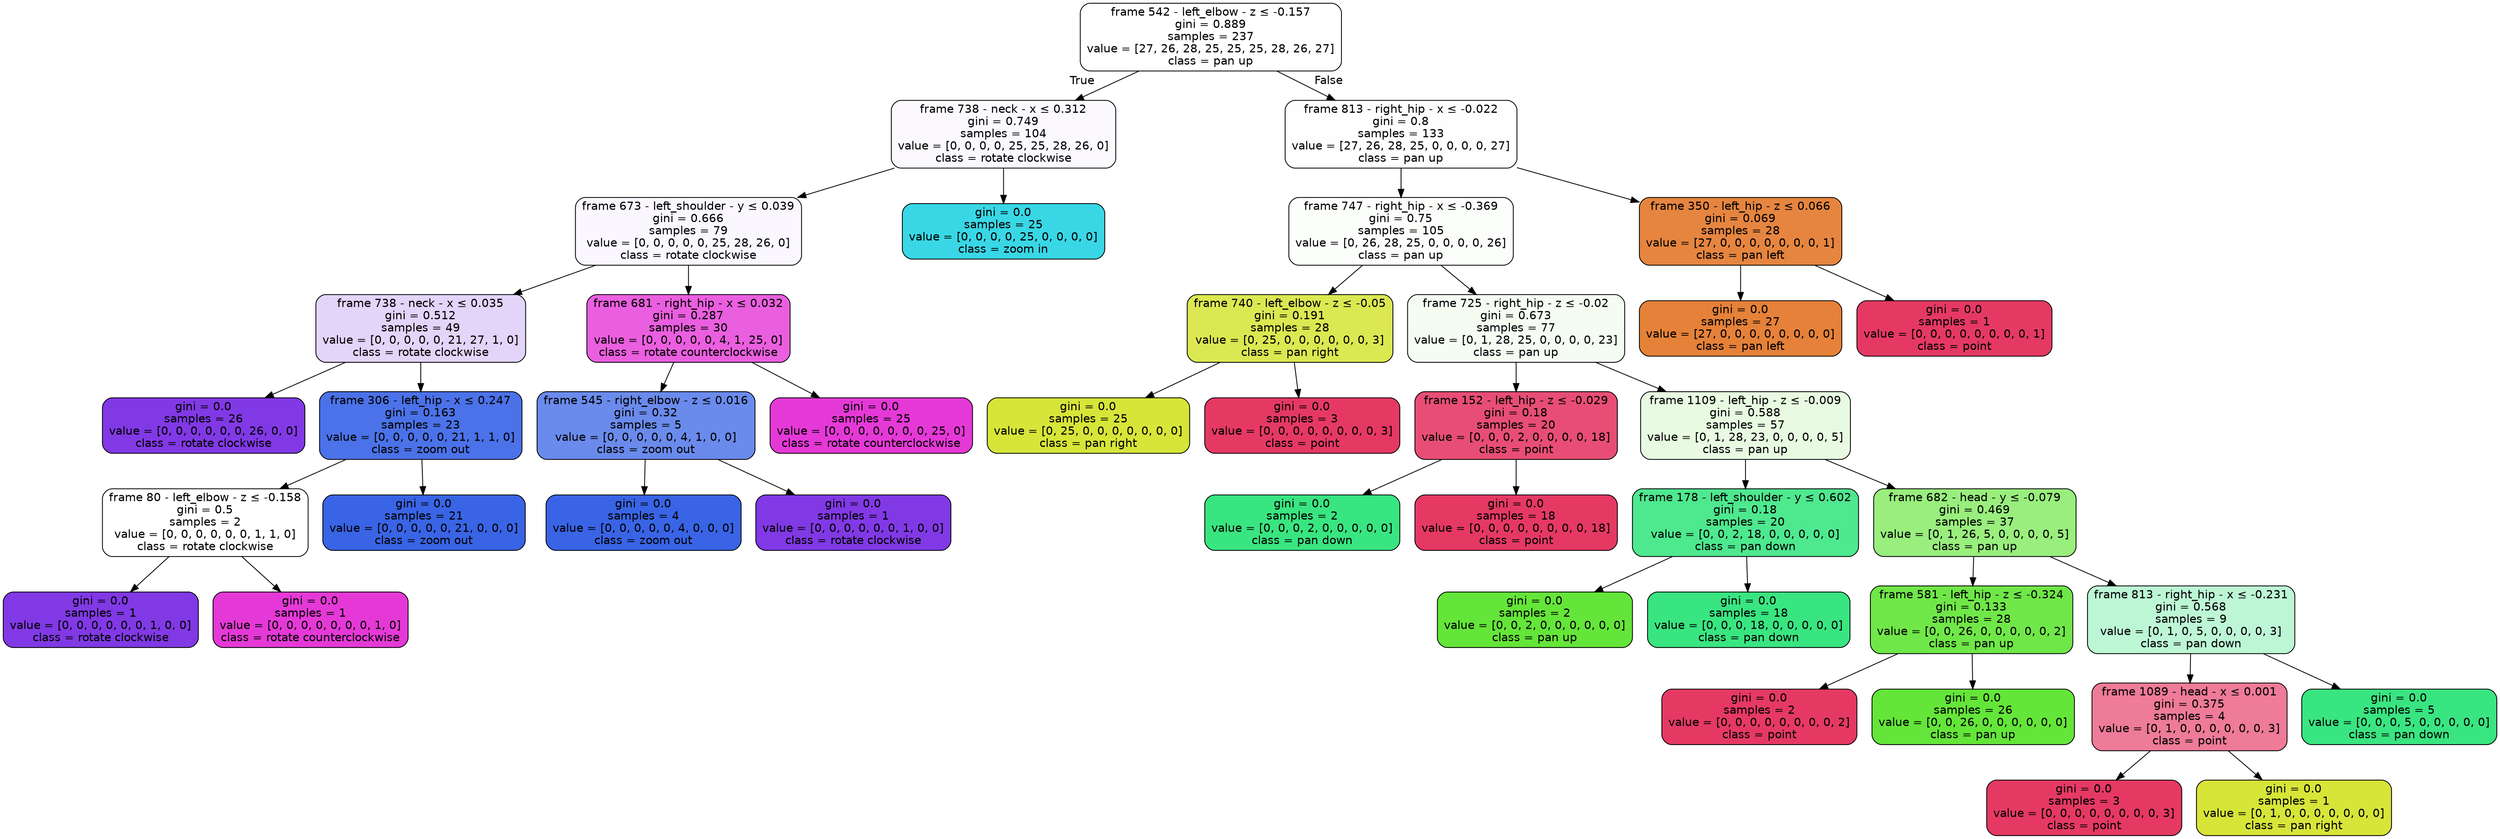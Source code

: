 digraph Tree {
node [shape=box, style="filled, rounded", color="black", fontname=helvetica] ;
edge [fontname=helvetica] ;
0 [label=<frame 542 - left_elbow - z &le; -0.157<br/>gini = 0.889<br/>samples = 237<br/>value = [27, 26, 28, 25, 25, 25, 28, 26, 27]<br/>class = pan up>, fillcolor="#64e53900"] ;
1 [label=<frame 738 - neck - x &le; 0.312<br/>gini = 0.749<br/>samples = 104<br/>value = [0, 0, 0, 0, 25, 25, 28, 26, 0]<br/>class = rotate clockwise>, fillcolor="#8139e507"] ;
0 -> 1 [labeldistance=2.5, labelangle=45, headlabel="True"] ;
2 [label=<frame 673 - left_shoulder - y &le; 0.039<br/>gini = 0.666<br/>samples = 79<br/>value = [0, 0, 0, 0, 0, 25, 28, 26, 0]<br/>class = rotate clockwise>, fillcolor="#8139e50a"] ;
1 -> 2 ;
3 [label=<frame 738 - neck - x &le; 0.035<br/>gini = 0.512<br/>samples = 49<br/>value = [0, 0, 0, 0, 0, 21, 27, 1, 0]<br/>class = rotate clockwise>, fillcolor="#8139e537"] ;
2 -> 3 ;
4 [label=<gini = 0.0<br/>samples = 26<br/>value = [0, 0, 0, 0, 0, 0, 26, 0, 0]<br/>class = rotate clockwise>, fillcolor="#8139e5ff"] ;
3 -> 4 ;
5 [label=<frame 306 - left_hip - x &le; 0.247<br/>gini = 0.163<br/>samples = 23<br/>value = [0, 0, 0, 0, 0, 21, 1, 1, 0]<br/>class = zoom out>, fillcolor="#3964e5e8"] ;
3 -> 5 ;
6 [label=<frame 80 - left_elbow - z &le; -0.158<br/>gini = 0.5<br/>samples = 2<br/>value = [0, 0, 0, 0, 0, 0, 1, 1, 0]<br/>class = rotate clockwise>, fillcolor="#8139e500"] ;
5 -> 6 ;
7 [label=<gini = 0.0<br/>samples = 1<br/>value = [0, 0, 0, 0, 0, 0, 1, 0, 0]<br/>class = rotate clockwise>, fillcolor="#8139e5ff"] ;
6 -> 7 ;
8 [label=<gini = 0.0<br/>samples = 1<br/>value = [0, 0, 0, 0, 0, 0, 0, 1, 0]<br/>class = rotate counterclockwise>, fillcolor="#e539d7ff"] ;
6 -> 8 ;
9 [label=<gini = 0.0<br/>samples = 21<br/>value = [0, 0, 0, 0, 0, 21, 0, 0, 0]<br/>class = zoom out>, fillcolor="#3964e5ff"] ;
5 -> 9 ;
10 [label=<frame 681 - right_hip - x &le; 0.032<br/>gini = 0.287<br/>samples = 30<br/>value = [0, 0, 0, 0, 0, 4, 1, 25, 0]<br/>class = rotate counterclockwise>, fillcolor="#e539d7ce"] ;
2 -> 10 ;
11 [label=<frame 545 - right_elbow - z &le; 0.016<br/>gini = 0.32<br/>samples = 5<br/>value = [0, 0, 0, 0, 0, 4, 1, 0, 0]<br/>class = zoom out>, fillcolor="#3964e5bf"] ;
10 -> 11 ;
12 [label=<gini = 0.0<br/>samples = 4<br/>value = [0, 0, 0, 0, 0, 4, 0, 0, 0]<br/>class = zoom out>, fillcolor="#3964e5ff"] ;
11 -> 12 ;
13 [label=<gini = 0.0<br/>samples = 1<br/>value = [0, 0, 0, 0, 0, 0, 1, 0, 0]<br/>class = rotate clockwise>, fillcolor="#8139e5ff"] ;
11 -> 13 ;
14 [label=<gini = 0.0<br/>samples = 25<br/>value = [0, 0, 0, 0, 0, 0, 0, 25, 0]<br/>class = rotate counterclockwise>, fillcolor="#e539d7ff"] ;
10 -> 14 ;
15 [label=<gini = 0.0<br/>samples = 25<br/>value = [0, 0, 0, 0, 25, 0, 0, 0, 0]<br/>class = zoom in>, fillcolor="#39d7e5ff"] ;
1 -> 15 ;
16 [label=<frame 813 - right_hip - x &le; -0.022<br/>gini = 0.8<br/>samples = 133<br/>value = [27, 26, 28, 25, 0, 0, 0, 0, 27]<br/>class = pan up>, fillcolor="#64e53902"] ;
0 -> 16 [labeldistance=2.5, labelangle=-45, headlabel="False"] ;
17 [label=<frame 747 - right_hip - x &le; -0.369<br/>gini = 0.75<br/>samples = 105<br/>value = [0, 26, 28, 25, 0, 0, 0, 0, 26]<br/>class = pan up>, fillcolor="#64e53906"] ;
16 -> 17 ;
18 [label=<frame 740 - left_elbow - z &le; -0.05<br/>gini = 0.191<br/>samples = 28<br/>value = [0, 25, 0, 0, 0, 0, 0, 0, 3]<br/>class = pan right>, fillcolor="#d7e539e0"] ;
17 -> 18 ;
19 [label=<gini = 0.0<br/>samples = 25<br/>value = [0, 25, 0, 0, 0, 0, 0, 0, 0]<br/>class = pan right>, fillcolor="#d7e539ff"] ;
18 -> 19 ;
20 [label=<gini = 0.0<br/>samples = 3<br/>value = [0, 0, 0, 0, 0, 0, 0, 0, 3]<br/>class = point>, fillcolor="#e53964ff"] ;
18 -> 20 ;
21 [label=<frame 725 - right_hip - z &le; -0.02<br/>gini = 0.673<br/>samples = 77<br/>value = [0, 1, 28, 25, 0, 0, 0, 0, 23]<br/>class = pan up>, fillcolor="#64e5390f"] ;
17 -> 21 ;
22 [label=<frame 152 - left_hip - z &le; -0.029<br/>gini = 0.18<br/>samples = 20<br/>value = [0, 0, 0, 2, 0, 0, 0, 0, 18]<br/>class = point>, fillcolor="#e53964e3"] ;
21 -> 22 ;
23 [label=<gini = 0.0<br/>samples = 2<br/>value = [0, 0, 0, 2, 0, 0, 0, 0, 0]<br/>class = pan down>, fillcolor="#39e581ff"] ;
22 -> 23 ;
24 [label=<gini = 0.0<br/>samples = 18<br/>value = [0, 0, 0, 0, 0, 0, 0, 0, 18]<br/>class = point>, fillcolor="#e53964ff"] ;
22 -> 24 ;
25 [label=<frame 1109 - left_hip - z &le; -0.009<br/>gini = 0.588<br/>samples = 57<br/>value = [0, 1, 28, 23, 0, 0, 0, 0, 5]<br/>class = pan up>, fillcolor="#64e53925"] ;
21 -> 25 ;
26 [label=<frame 178 - left_shoulder - y &le; 0.602<br/>gini = 0.18<br/>samples = 20<br/>value = [0, 0, 2, 18, 0, 0, 0, 0, 0]<br/>class = pan down>, fillcolor="#39e581e3"] ;
25 -> 26 ;
27 [label=<gini = 0.0<br/>samples = 2<br/>value = [0, 0, 2, 0, 0, 0, 0, 0, 0]<br/>class = pan up>, fillcolor="#64e539ff"] ;
26 -> 27 ;
28 [label=<gini = 0.0<br/>samples = 18<br/>value = [0, 0, 0, 18, 0, 0, 0, 0, 0]<br/>class = pan down>, fillcolor="#39e581ff"] ;
26 -> 28 ;
29 [label=<frame 682 - head - y &le; -0.079<br/>gini = 0.469<br/>samples = 37<br/>value = [0, 1, 26, 5, 0, 0, 0, 0, 5]<br/>class = pan up>, fillcolor="#64e539a7"] ;
25 -> 29 ;
30 [label=<frame 581 - left_hip - z &le; -0.324<br/>gini = 0.133<br/>samples = 28<br/>value = [0, 0, 26, 0, 0, 0, 0, 0, 2]<br/>class = pan up>, fillcolor="#64e539eb"] ;
29 -> 30 ;
31 [label=<gini = 0.0<br/>samples = 2<br/>value = [0, 0, 0, 0, 0, 0, 0, 0, 2]<br/>class = point>, fillcolor="#e53964ff"] ;
30 -> 31 ;
32 [label=<gini = 0.0<br/>samples = 26<br/>value = [0, 0, 26, 0, 0, 0, 0, 0, 0]<br/>class = pan up>, fillcolor="#64e539ff"] ;
30 -> 32 ;
33 [label=<frame 813 - right_hip - x &le; -0.231<br/>gini = 0.568<br/>samples = 9<br/>value = [0, 1, 0, 5, 0, 0, 0, 0, 3]<br/>class = pan down>, fillcolor="#39e58155"] ;
29 -> 33 ;
34 [label=<frame 1089 - head - x &le; 0.001<br/>gini = 0.375<br/>samples = 4<br/>value = [0, 1, 0, 0, 0, 0, 0, 0, 3]<br/>class = point>, fillcolor="#e53964aa"] ;
33 -> 34 ;
35 [label=<gini = 0.0<br/>samples = 3<br/>value = [0, 0, 0, 0, 0, 0, 0, 0, 3]<br/>class = point>, fillcolor="#e53964ff"] ;
34 -> 35 ;
36 [label=<gini = 0.0<br/>samples = 1<br/>value = [0, 1, 0, 0, 0, 0, 0, 0, 0]<br/>class = pan right>, fillcolor="#d7e539ff"] ;
34 -> 36 ;
37 [label=<gini = 0.0<br/>samples = 5<br/>value = [0, 0, 0, 5, 0, 0, 0, 0, 0]<br/>class = pan down>, fillcolor="#39e581ff"] ;
33 -> 37 ;
38 [label=<frame 350 - left_hip - z &le; 0.066<br/>gini = 0.069<br/>samples = 28<br/>value = [27, 0, 0, 0, 0, 0, 0, 0, 1]<br/>class = pan left>, fillcolor="#e58139f6"] ;
16 -> 38 ;
39 [label=<gini = 0.0<br/>samples = 27<br/>value = [27, 0, 0, 0, 0, 0, 0, 0, 0]<br/>class = pan left>, fillcolor="#e58139ff"] ;
38 -> 39 ;
40 [label=<gini = 0.0<br/>samples = 1<br/>value = [0, 0, 0, 0, 0, 0, 0, 0, 1]<br/>class = point>, fillcolor="#e53964ff"] ;
38 -> 40 ;
}